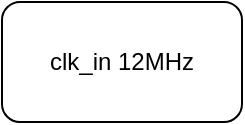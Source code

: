 <mxfile version="20.7.4" type="github">
  <diagram id="lQU0jPUfRwBJo3jJeTk0" name="第 1 页">
    <mxGraphModel dx="930" dy="524" grid="1" gridSize="10" guides="1" tooltips="1" connect="1" arrows="1" fold="1" page="1" pageScale="1" pageWidth="827" pageHeight="1169" math="0" shadow="0">
      <root>
        <mxCell id="0" />
        <mxCell id="1" parent="0" />
        <mxCell id="YkicCYfxzeLbuCQqv5EP-2" value="clk_in 12MHz" style="rounded=1;whiteSpace=wrap;html=1;" vertex="1" parent="1">
          <mxGeometry x="170" y="390" width="120" height="60" as="geometry" />
        </mxCell>
      </root>
    </mxGraphModel>
  </diagram>
</mxfile>
